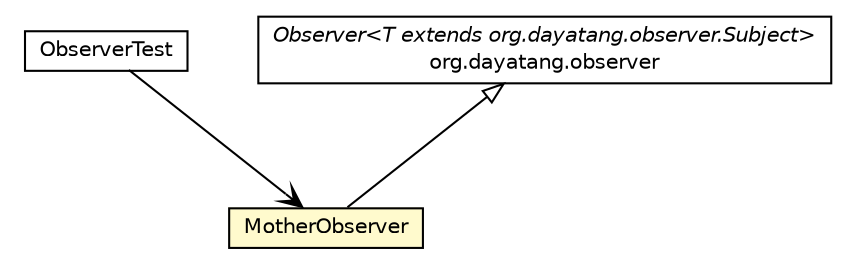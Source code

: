 #!/usr/local/bin/dot
#
# Class diagram 
# Generated by UMLGraph version R5_6_6-8-g8d7759 (http://www.umlgraph.org/)
#

digraph G {
	edge [fontname="Helvetica",fontsize=10,labelfontname="Helvetica",labelfontsize=10];
	node [fontname="Helvetica",fontsize=10,shape=plaintext];
	nodesep=0.25;
	ranksep=0.5;
	// org.dayatang.observer.domain.ObserverTest
	c31646 [label=<<table title="org.dayatang.observer.domain.ObserverTest" border="0" cellborder="1" cellspacing="0" cellpadding="2" port="p" href="./ObserverTest.html">
		<tr><td><table border="0" cellspacing="0" cellpadding="1">
<tr><td align="center" balign="center"> ObserverTest </td></tr>
		</table></td></tr>
		</table>>, URL="./ObserverTest.html", fontname="Helvetica", fontcolor="black", fontsize=10.0];
	// org.dayatang.observer.domain.MotherObserver
	c31647 [label=<<table title="org.dayatang.observer.domain.MotherObserver" border="0" cellborder="1" cellspacing="0" cellpadding="2" port="p" bgcolor="lemonChiffon" href="./MotherObserver.html">
		<tr><td><table border="0" cellspacing="0" cellpadding="1">
<tr><td align="center" balign="center"> MotherObserver </td></tr>
		</table></td></tr>
		</table>>, URL="./MotherObserver.html", fontname="Helvetica", fontcolor="black", fontsize=10.0];
	//org.dayatang.observer.domain.MotherObserver extends org.dayatang.observer.Observer<org.dayatang.observer.domain.Baby>
	c31711:p -> c31647:p [dir=back,arrowtail=empty];
	// org.dayatang.observer.domain.ObserverTest NAVASSOC org.dayatang.observer.domain.MotherObserver
	c31646:p -> c31647:p [taillabel="", label=" "headlabel="", fontname="Helvetica", fontcolor="black", fontsize=10.0, color="black", arrowhead=open];
	// org.dayatang.observer.Observer<T extends org.dayatang.observer.Subject>
	c31711 [label=<<table title="org.dayatang.observer.Observer" border="0" cellborder="1" cellspacing="0" cellpadding="2" port="p" href="http://java.sun.com/j2se/1.4.2/docs/api/org/dayatang/observer/Observer.html">
		<tr><td><table border="0" cellspacing="0" cellpadding="1">
<tr><td align="center" balign="center"><font face="Helvetica-Oblique"> Observer&lt;T extends org.dayatang.observer.Subject&gt; </font></td></tr>
<tr><td align="center" balign="center"> org.dayatang.observer </td></tr>
		</table></td></tr>
		</table>>, URL="http://java.sun.com/j2se/1.4.2/docs/api/org/dayatang/observer/Observer.html", fontname="Helvetica", fontcolor="black", fontsize=10.0];
}

